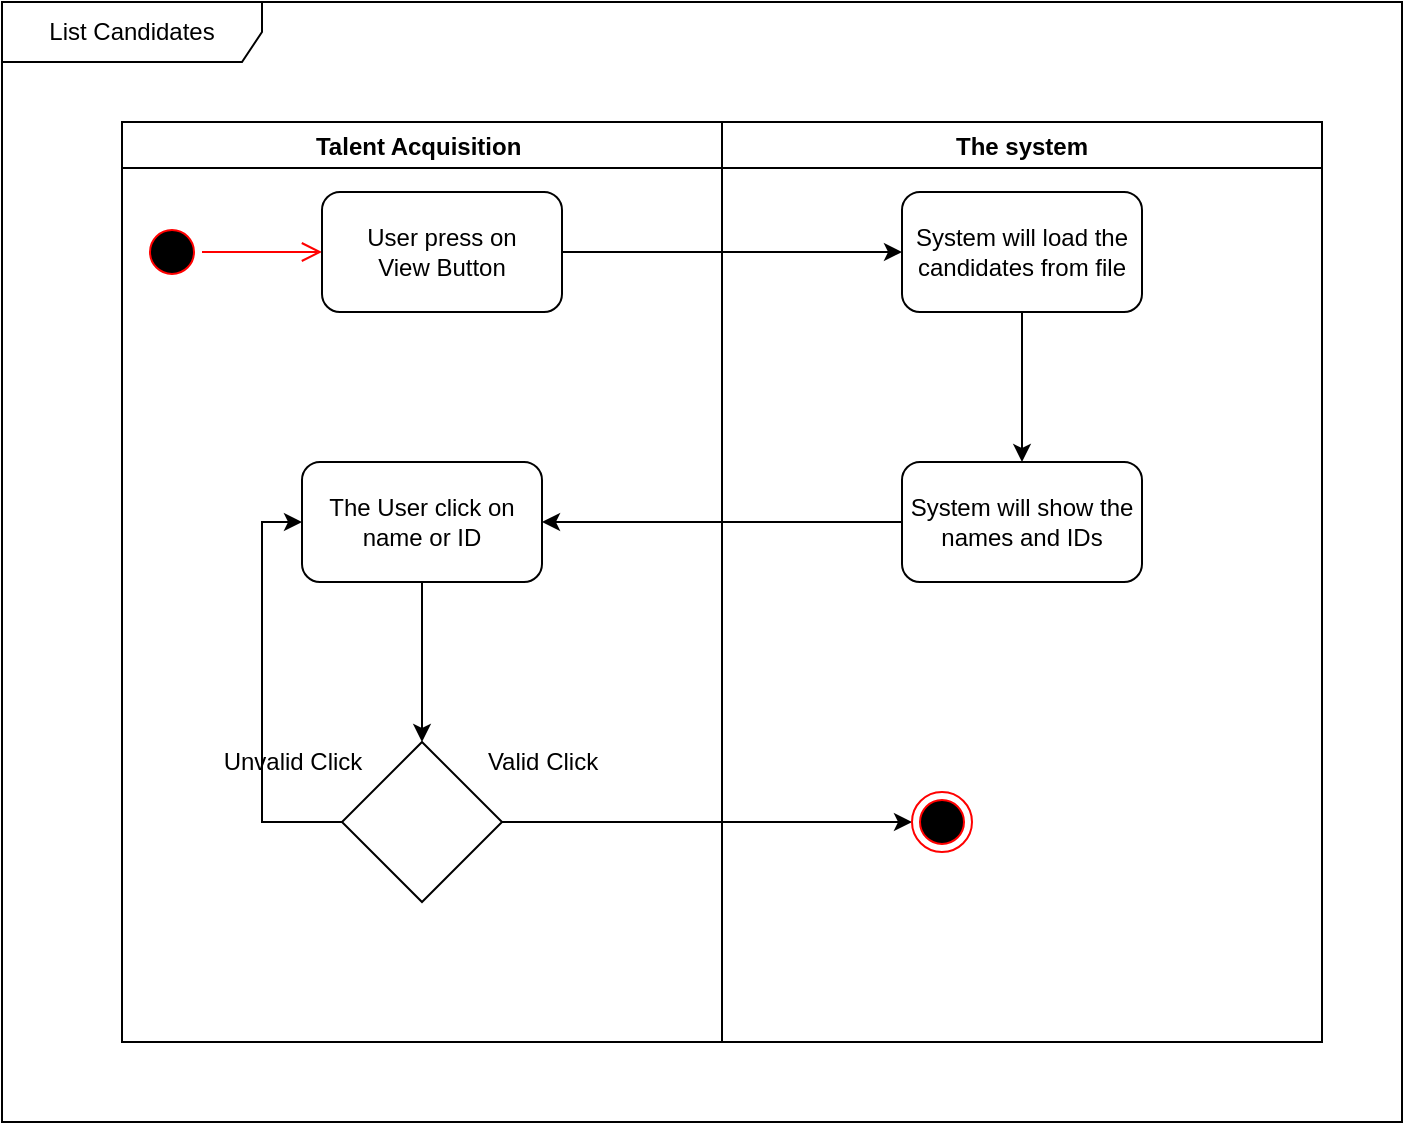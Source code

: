 <mxfile version="17.4.3" type="device"><diagram id="6GYofFT4PUxgkovqFHnS" name="Page-1"><mxGraphModel dx="1298" dy="674" grid="1" gridSize="10" guides="1" tooltips="1" connect="1" arrows="1" fold="1" page="1" pageScale="1" pageWidth="850" pageHeight="1100" math="0" shadow="0"><root><mxCell id="0"/><mxCell id="1" parent="0"/><mxCell id="vgqW7l25PM3SqeL0nEQx-2" value="Talent Acquisition " style="swimlane;" parent="1" vertex="1"><mxGeometry x="110" y="80" width="300" height="460" as="geometry"/></mxCell><mxCell id="vgqW7l25PM3SqeL0nEQx-8" value="" style="ellipse;html=1;shape=startState;fillColor=#000000;strokeColor=#ff0000;" parent="vgqW7l25PM3SqeL0nEQx-2" vertex="1"><mxGeometry x="10" y="50" width="30" height="30" as="geometry"/></mxCell><mxCell id="vgqW7l25PM3SqeL0nEQx-9" value="" style="edgeStyle=orthogonalEdgeStyle;html=1;verticalAlign=bottom;endArrow=open;endSize=8;strokeColor=#ff0000;rounded=0;entryX=0;entryY=0.5;entryDx=0;entryDy=0;" parent="vgqW7l25PM3SqeL0nEQx-2" source="vgqW7l25PM3SqeL0nEQx-8" target="vgqW7l25PM3SqeL0nEQx-10" edge="1"><mxGeometry relative="1" as="geometry"><mxPoint x="80" y="65" as="targetPoint"/></mxGeometry></mxCell><mxCell id="vgqW7l25PM3SqeL0nEQx-10" value="User press on&lt;br&gt;View Button" style="rounded=1;whiteSpace=wrap;html=1;" parent="vgqW7l25PM3SqeL0nEQx-2" vertex="1"><mxGeometry x="100" y="35" width="120" height="60" as="geometry"/></mxCell><mxCell id="vgqW7l25PM3SqeL0nEQx-19" value="" style="edgeStyle=orthogonalEdgeStyle;rounded=0;orthogonalLoop=1;jettySize=auto;html=1;" parent="vgqW7l25PM3SqeL0nEQx-2" source="vgqW7l25PM3SqeL0nEQx-16" target="vgqW7l25PM3SqeL0nEQx-18" edge="1"><mxGeometry relative="1" as="geometry"/></mxCell><mxCell id="vgqW7l25PM3SqeL0nEQx-16" value="The User click on name or ID" style="rounded=1;whiteSpace=wrap;html=1;" parent="vgqW7l25PM3SqeL0nEQx-2" vertex="1"><mxGeometry x="90" y="170" width="120" height="60" as="geometry"/></mxCell><mxCell id="vgqW7l25PM3SqeL0nEQx-18" value="" style="rhombus;whiteSpace=wrap;html=1;" parent="vgqW7l25PM3SqeL0nEQx-2" vertex="1"><mxGeometry x="110" y="310" width="80" height="80" as="geometry"/></mxCell><mxCell id="vgqW7l25PM3SqeL0nEQx-20" value="Valid Click" style="text;html=1;align=center;verticalAlign=middle;resizable=0;points=[];autosize=1;strokeColor=none;fillColor=none;" parent="vgqW7l25PM3SqeL0nEQx-2" vertex="1"><mxGeometry x="175" y="310" width="70" height="20" as="geometry"/></mxCell><mxCell id="vgqW7l25PM3SqeL0nEQx-21" value="Unvalid Click" style="text;html=1;align=center;verticalAlign=middle;resizable=0;points=[];autosize=1;strokeColor=none;fillColor=none;" parent="vgqW7l25PM3SqeL0nEQx-2" vertex="1"><mxGeometry x="40" y="310" width="90" height="20" as="geometry"/></mxCell><mxCell id="vgqW7l25PM3SqeL0nEQx-22" style="edgeStyle=orthogonalEdgeStyle;rounded=0;orthogonalLoop=1;jettySize=auto;html=1;entryX=0;entryY=0.5;entryDx=0;entryDy=0;exitX=0;exitY=0.5;exitDx=0;exitDy=0;" parent="vgqW7l25PM3SqeL0nEQx-2" source="vgqW7l25PM3SqeL0nEQx-18" target="vgqW7l25PM3SqeL0nEQx-16" edge="1"><mxGeometry relative="1" as="geometry"><mxPoint x="40" y="200" as="targetPoint"/></mxGeometry></mxCell><mxCell id="vgqW7l25PM3SqeL0nEQx-7" value="The system" style="swimlane;startSize=23;" parent="1" vertex="1"><mxGeometry x="410" y="80" width="300" height="460" as="geometry"/></mxCell><mxCell id="vgqW7l25PM3SqeL0nEQx-12" value="System will load the candidates from file" style="rounded=1;whiteSpace=wrap;html=1;" parent="vgqW7l25PM3SqeL0nEQx-7" vertex="1"><mxGeometry x="90" y="35" width="120" height="60" as="geometry"/></mxCell><mxCell id="vgqW7l25PM3SqeL0nEQx-11" style="edgeStyle=orthogonalEdgeStyle;rounded=0;orthogonalLoop=1;jettySize=auto;html=1;" parent="1" source="vgqW7l25PM3SqeL0nEQx-10" target="vgqW7l25PM3SqeL0nEQx-12" edge="1"><mxGeometry relative="1" as="geometry"><mxPoint x="490" y="145" as="targetPoint"/></mxGeometry></mxCell><mxCell id="vgqW7l25PM3SqeL0nEQx-13" style="edgeStyle=orthogonalEdgeStyle;rounded=0;orthogonalLoop=1;jettySize=auto;html=1;" parent="1" source="vgqW7l25PM3SqeL0nEQx-12" target="vgqW7l25PM3SqeL0nEQx-14" edge="1"><mxGeometry relative="1" as="geometry"><mxPoint x="560" y="280" as="targetPoint"/></mxGeometry></mxCell><mxCell id="vgqW7l25PM3SqeL0nEQx-15" style="edgeStyle=orthogonalEdgeStyle;rounded=0;orthogonalLoop=1;jettySize=auto;html=1;" parent="1" source="vgqW7l25PM3SqeL0nEQx-14" target="vgqW7l25PM3SqeL0nEQx-16" edge="1"><mxGeometry relative="1" as="geometry"><mxPoint x="320" y="280" as="targetPoint"/></mxGeometry></mxCell><mxCell id="vgqW7l25PM3SqeL0nEQx-14" value="System will show the names and IDs" style="rounded=1;whiteSpace=wrap;html=1;" parent="1" vertex="1"><mxGeometry x="500" y="250" width="120" height="60" as="geometry"/></mxCell><mxCell id="vgqW7l25PM3SqeL0nEQx-23" style="edgeStyle=orthogonalEdgeStyle;rounded=0;orthogonalLoop=1;jettySize=auto;html=1;" parent="1" source="vgqW7l25PM3SqeL0nEQx-18" target="vgqW7l25PM3SqeL0nEQx-24" edge="1"><mxGeometry relative="1" as="geometry"><mxPoint x="520" y="430" as="targetPoint"/></mxGeometry></mxCell><mxCell id="vgqW7l25PM3SqeL0nEQx-24" value="" style="ellipse;html=1;shape=endState;fillColor=#000000;strokeColor=#ff0000;" parent="1" vertex="1"><mxGeometry x="505" y="415" width="30" height="30" as="geometry"/></mxCell><mxCell id="LxXUytYpXNoxEUG9bl---1" value="List Candidates" style="shape=umlFrame;whiteSpace=wrap;html=1;width=130;height=30;" vertex="1" parent="1"><mxGeometry x="50" y="20" width="700" height="560" as="geometry"/></mxCell></root></mxGraphModel></diagram></mxfile>